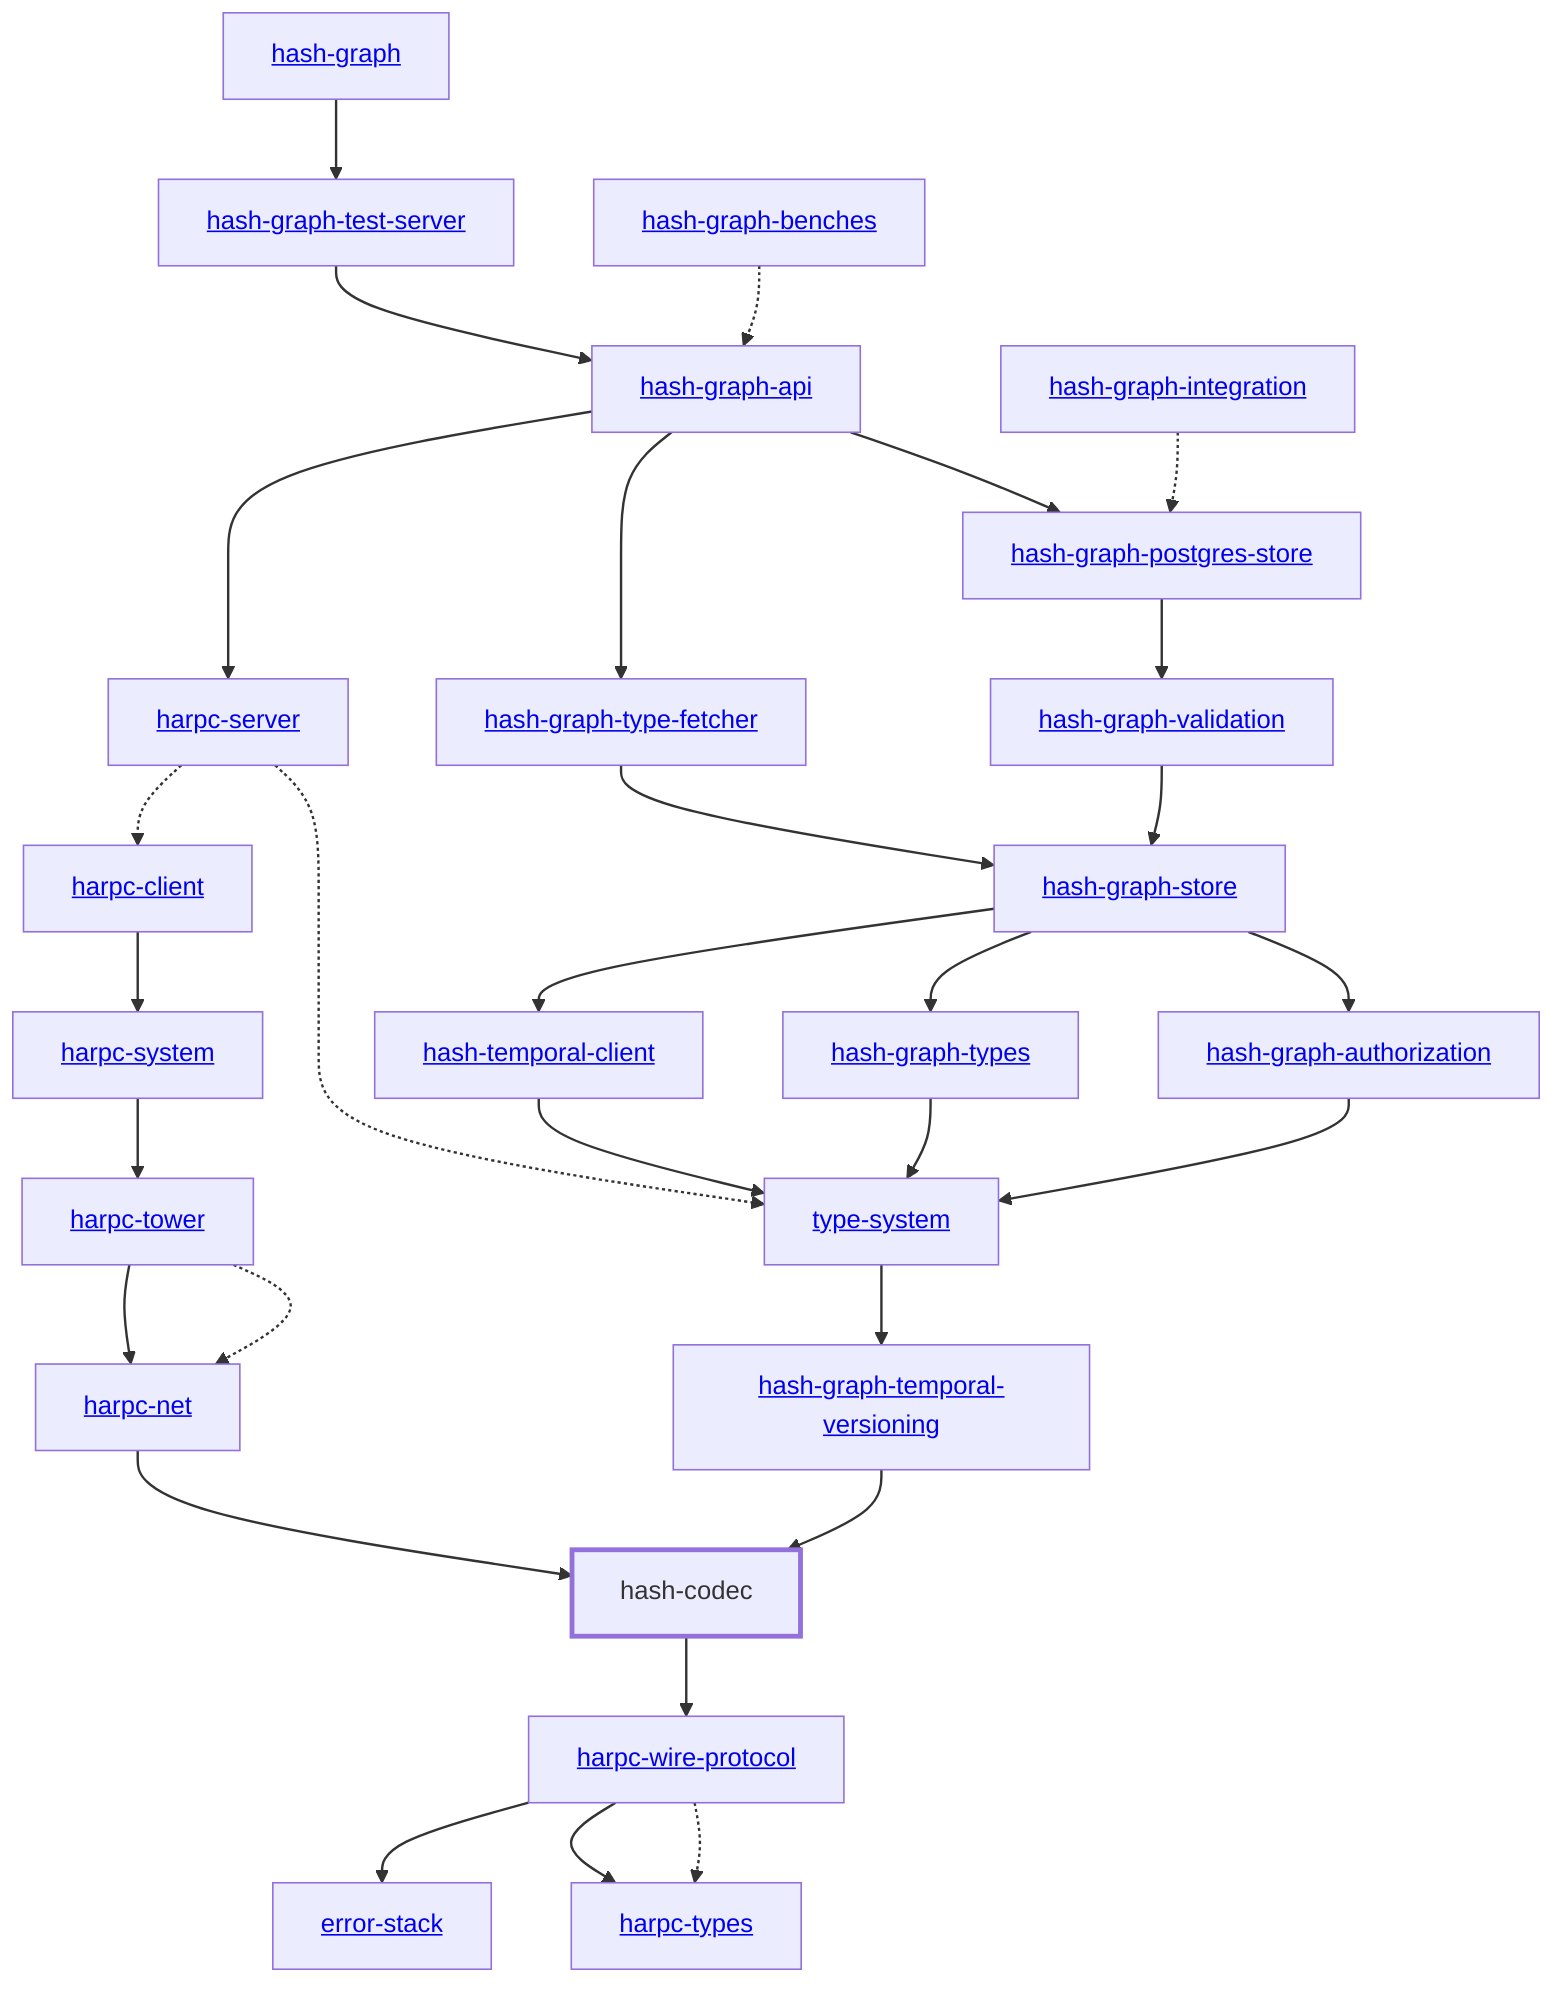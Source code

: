graph TD
    linkStyle default stroke-width:1.5px
    classDef default stroke-width:1px
    classDef root stroke-width:3px
    classDef dev stroke-width:1px
    classDef build stroke-width:1px
    %% Legend
    %% --> : Normal dependency
    %% -.-> : Dev dependency
    %% ---> : Build dependency
    0[<a href="../hash_graph">hash-graph</a>]
    1[<a href="../type_system">type-system</a>]
    2[hash-codec]
    class 2 root
    3[<a href="../hash_graph_api">hash-graph-api</a>]
    4[<a href="../hash_graph_authorization">hash-graph-authorization</a>]
    5[<a href="../hash_graph_postgres_store">hash-graph-postgres-store</a>]
    6[<a href="../hash_graph_store">hash-graph-store</a>]
    7[<a href="../hash_graph_temporal_versioning">hash-graph-temporal-versioning</a>]
    8[<a href="../hash_graph_test_server">hash-graph-test-server</a>]
    9[<a href="../hash_graph_type_fetcher">hash-graph-type-fetcher</a>]
    10[<a href="../hash_graph_types">hash-graph-types</a>]
    11[<a href="../hash_graph_validation">hash-graph-validation</a>]
    12[<a href="../harpc_client">harpc-client</a>]
    13[<a href="../harpc_net">harpc-net</a>]
    14[<a href="../harpc_server">harpc-server</a>]
    15[<a href="../harpc_system">harpc-system</a>]
    16[<a href="../harpc_tower">harpc-tower</a>]
    17[<a href="../harpc_types">harpc-types</a>]
    18[<a href="../harpc_wire_protocol">harpc-wire-protocol</a>]
    19[<a href="../hash_temporal_client">hash-temporal-client</a>]
    20[<a href="../error_stack">error-stack</a>]
    21[<a href="../hash_graph_benches">hash-graph-benches</a>]
    22[<a href="../hash_graph_integration">hash-graph-integration</a>]
    0 --> 8
    1 --> 7
    2 --> 18
    3 --> 5
    3 --> 9
    3 --> 14
    4 --> 1
    5 --> 11
    6 --> 4
    6 --> 10
    6 --> 19
    7 --> 2
    8 --> 3
    9 --> 6
    10 --> 1
    11 --> 6
    12 --> 15
    13 --> 2
    14 -.-> 1
    14 -.-> 12
    15 --> 16
    16 -.-> 13
    16 --> 13
    18 -.-> 17
    18 --> 17
    18 --> 20
    19 --> 1
    21 -.-> 3
    22 -.-> 5